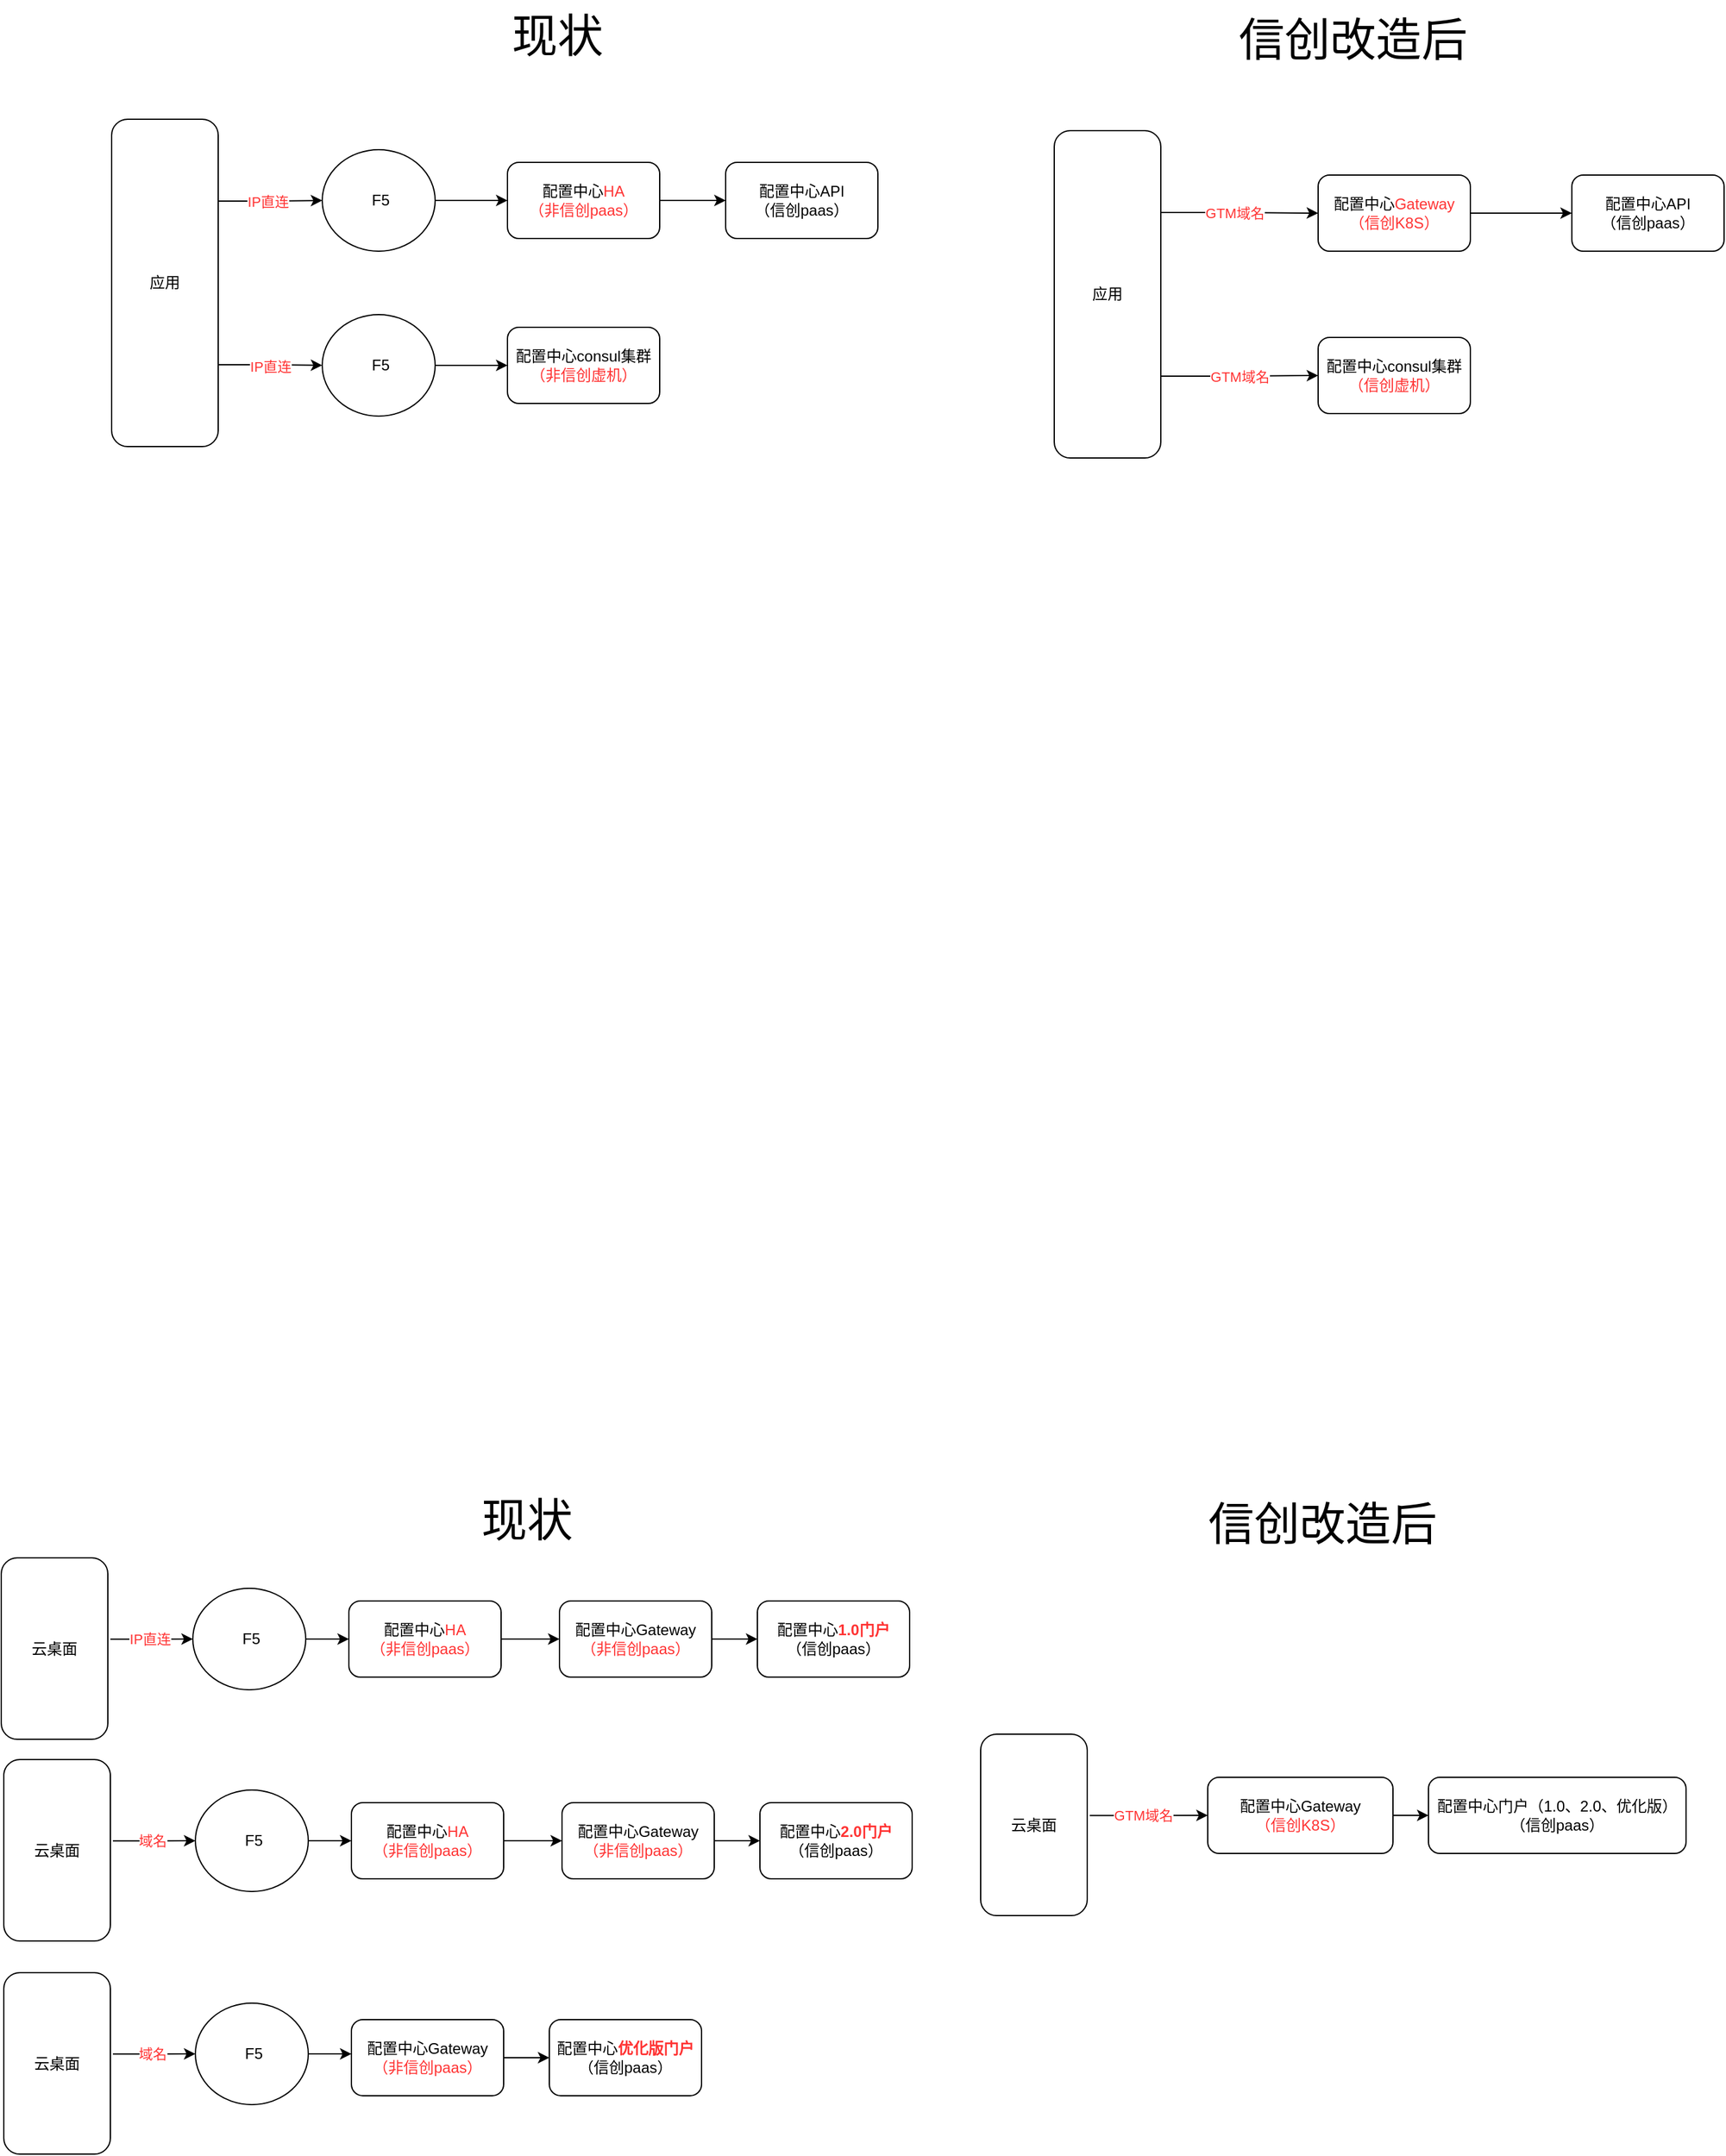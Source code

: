 <mxfile version="24.3.1" type="github">
  <diagram name="第 1 页" id="qkEo3PlIYUVJd1HWOqHY">
    <mxGraphModel dx="1758" dy="800" grid="0" gridSize="10" guides="1" tooltips="1" connect="1" arrows="1" fold="1" page="1" pageScale="1" pageWidth="827" pageHeight="1169" math="0" shadow="0">
      <root>
        <mxCell id="0" />
        <mxCell id="1" parent="0" />
        <mxCell id="TvnW7CxjGbQYXzCXLSWN-12" style="edgeStyle=orthogonalEdgeStyle;rounded=0;orthogonalLoop=1;jettySize=auto;html=1;exitX=1;exitY=0.25;exitDx=0;exitDy=0;entryX=0;entryY=0.5;entryDx=0;entryDy=0;" edge="1" parent="1" source="TvnW7CxjGbQYXzCXLSWN-7" target="TvnW7CxjGbQYXzCXLSWN-8">
          <mxGeometry relative="1" as="geometry" />
        </mxCell>
        <mxCell id="TvnW7CxjGbQYXzCXLSWN-16" value="&lt;font color=&quot;#ff3333&quot;&gt;IP直连&lt;/font&gt;" style="edgeLabel;html=1;align=center;verticalAlign=middle;resizable=0;points=[];" vertex="1" connectable="0" parent="TvnW7CxjGbQYXzCXLSWN-12">
          <mxGeometry x="-0.068" y="1" relative="1" as="geometry">
            <mxPoint y="1" as="offset" />
          </mxGeometry>
        </mxCell>
        <mxCell id="TvnW7CxjGbQYXzCXLSWN-14" style="edgeStyle=orthogonalEdgeStyle;rounded=0;orthogonalLoop=1;jettySize=auto;html=1;exitX=1;exitY=0.75;exitDx=0;exitDy=0;entryX=0;entryY=0.5;entryDx=0;entryDy=0;" edge="1" parent="1" source="TvnW7CxjGbQYXzCXLSWN-7" target="TvnW7CxjGbQYXzCXLSWN-33">
          <mxGeometry relative="1" as="geometry">
            <mxPoint x="319" y="301" as="targetPoint" />
          </mxGeometry>
        </mxCell>
        <mxCell id="TvnW7CxjGbQYXzCXLSWN-17" value="&lt;font color=&quot;#ff3333&quot;&gt;IP直连&lt;/font&gt;" style="edgeLabel;html=1;align=center;verticalAlign=middle;resizable=0;points=[];" vertex="1" connectable="0" parent="TvnW7CxjGbQYXzCXLSWN-14">
          <mxGeometry x="0.004" relative="1" as="geometry">
            <mxPoint y="1" as="offset" />
          </mxGeometry>
        </mxCell>
        <mxCell id="TvnW7CxjGbQYXzCXLSWN-7" value="应用" style="rounded=1;whiteSpace=wrap;html=1;" vertex="1" parent="1">
          <mxGeometry x="162" y="110" width="84" height="258" as="geometry" />
        </mxCell>
        <mxCell id="TvnW7CxjGbQYXzCXLSWN-13" style="edgeStyle=orthogonalEdgeStyle;rounded=0;orthogonalLoop=1;jettySize=auto;html=1;exitX=1;exitY=0.5;exitDx=0;exitDy=0;entryX=0;entryY=0.5;entryDx=0;entryDy=0;" edge="1" parent="1" source="TvnW7CxjGbQYXzCXLSWN-8" target="TvnW7CxjGbQYXzCXLSWN-9">
          <mxGeometry relative="1" as="geometry" />
        </mxCell>
        <mxCell id="TvnW7CxjGbQYXzCXLSWN-8" value="&amp;nbsp;F5" style="ellipse;whiteSpace=wrap;html=1;" vertex="1" parent="1">
          <mxGeometry x="328" y="134" width="89" height="80" as="geometry" />
        </mxCell>
        <mxCell id="TvnW7CxjGbQYXzCXLSWN-32" value="" style="edgeStyle=orthogonalEdgeStyle;rounded=0;orthogonalLoop=1;jettySize=auto;html=1;" edge="1" parent="1" source="TvnW7CxjGbQYXzCXLSWN-9" target="TvnW7CxjGbQYXzCXLSWN-31">
          <mxGeometry relative="1" as="geometry" />
        </mxCell>
        <mxCell id="TvnW7CxjGbQYXzCXLSWN-9" value="配置中心&lt;font color=&quot;#ff3333&quot;&gt;HA&lt;/font&gt;&lt;br&gt;&lt;font color=&quot;#ff3333&quot;&gt;（非信创paas）&lt;/font&gt;" style="rounded=1;whiteSpace=wrap;html=1;" vertex="1" parent="1">
          <mxGeometry x="474" y="144" width="120" height="60" as="geometry" />
        </mxCell>
        <mxCell id="TvnW7CxjGbQYXzCXLSWN-15" style="edgeStyle=orthogonalEdgeStyle;rounded=0;orthogonalLoop=1;jettySize=auto;html=1;exitX=1;exitY=0.5;exitDx=0;exitDy=0;entryX=0;entryY=0.5;entryDx=0;entryDy=0;" edge="1" parent="1" source="TvnW7CxjGbQYXzCXLSWN-33" target="TvnW7CxjGbQYXzCXLSWN-11">
          <mxGeometry relative="1" as="geometry">
            <mxPoint x="490" y="304" as="sourcePoint" />
          </mxGeometry>
        </mxCell>
        <mxCell id="TvnW7CxjGbQYXzCXLSWN-11" value="配置中心consul集群&lt;div&gt;&lt;font color=&quot;#ff3333&quot;&gt;（非信创虚机）&lt;/font&gt;&lt;/div&gt;" style="rounded=1;whiteSpace=wrap;html=1;" vertex="1" parent="1">
          <mxGeometry x="474" y="274" width="120" height="60" as="geometry" />
        </mxCell>
        <mxCell id="TvnW7CxjGbQYXzCXLSWN-18" style="edgeStyle=orthogonalEdgeStyle;rounded=0;orthogonalLoop=1;jettySize=auto;html=1;exitX=1;exitY=0.25;exitDx=0;exitDy=0;" edge="1" parent="1" source="TvnW7CxjGbQYXzCXLSWN-22" target="TvnW7CxjGbQYXzCXLSWN-25">
          <mxGeometry relative="1" as="geometry">
            <mxPoint x="1113" y="183" as="targetPoint" />
          </mxGeometry>
        </mxCell>
        <mxCell id="TvnW7CxjGbQYXzCXLSWN-19" value="&lt;font color=&quot;#ff3333&quot;&gt;GTM域名&lt;/font&gt;" style="edgeLabel;html=1;align=center;verticalAlign=middle;resizable=0;points=[];" vertex="1" connectable="0" parent="TvnW7CxjGbQYXzCXLSWN-18">
          <mxGeometry x="-0.068" y="1" relative="1" as="geometry">
            <mxPoint y="1" as="offset" />
          </mxGeometry>
        </mxCell>
        <mxCell id="TvnW7CxjGbQYXzCXLSWN-20" style="edgeStyle=orthogonalEdgeStyle;rounded=0;orthogonalLoop=1;jettySize=auto;html=1;exitX=1;exitY=0.75;exitDx=0;exitDy=0;entryX=0;entryY=0.5;entryDx=0;entryDy=0;" edge="1" parent="1" source="TvnW7CxjGbQYXzCXLSWN-22" target="TvnW7CxjGbQYXzCXLSWN-28">
          <mxGeometry relative="1" as="geometry">
            <mxPoint x="1113" y="313" as="targetPoint" />
          </mxGeometry>
        </mxCell>
        <mxCell id="TvnW7CxjGbQYXzCXLSWN-21" value="&lt;font color=&quot;#ff3333&quot;&gt;GTM域名&lt;/font&gt;" style="edgeLabel;html=1;align=center;verticalAlign=middle;resizable=0;points=[];" vertex="1" connectable="0" parent="TvnW7CxjGbQYXzCXLSWN-20">
          <mxGeometry x="0.004" relative="1" as="geometry">
            <mxPoint y="1" as="offset" />
          </mxGeometry>
        </mxCell>
        <mxCell id="TvnW7CxjGbQYXzCXLSWN-22" value="应用" style="rounded=1;whiteSpace=wrap;html=1;" vertex="1" parent="1">
          <mxGeometry x="905" y="119" width="84" height="258" as="geometry" />
        </mxCell>
        <mxCell id="TvnW7CxjGbQYXzCXLSWN-30" value="" style="edgeStyle=orthogonalEdgeStyle;rounded=0;orthogonalLoop=1;jettySize=auto;html=1;" edge="1" parent="1" source="TvnW7CxjGbQYXzCXLSWN-25" target="TvnW7CxjGbQYXzCXLSWN-29">
          <mxGeometry relative="1" as="geometry" />
        </mxCell>
        <mxCell id="TvnW7CxjGbQYXzCXLSWN-25" value="配置中心&lt;font color=&quot;#ff3333&quot;&gt;Gateway&lt;/font&gt;&lt;div&gt;&lt;font color=&quot;#ff3333&quot;&gt;（信创K8S）&lt;/font&gt;&lt;/div&gt;" style="rounded=1;whiteSpace=wrap;html=1;" vertex="1" parent="1">
          <mxGeometry x="1113" y="154" width="120" height="60" as="geometry" />
        </mxCell>
        <mxCell id="TvnW7CxjGbQYXzCXLSWN-28" value="配置中心consul集群&lt;div&gt;&lt;font color=&quot;#ff3333&quot;&gt;（信创虚机）&lt;/font&gt;&lt;/div&gt;" style="rounded=1;whiteSpace=wrap;html=1;" vertex="1" parent="1">
          <mxGeometry x="1113" y="282" width="120" height="60" as="geometry" />
        </mxCell>
        <mxCell id="TvnW7CxjGbQYXzCXLSWN-29" value="配置中心API&lt;div&gt;（信创paas）&lt;/div&gt;" style="whiteSpace=wrap;html=1;rounded=1;" vertex="1" parent="1">
          <mxGeometry x="1313" y="154" width="120" height="60" as="geometry" />
        </mxCell>
        <mxCell id="TvnW7CxjGbQYXzCXLSWN-31" value="配置中心API&lt;div&gt;（信创paas）&lt;/div&gt;" style="whiteSpace=wrap;html=1;rounded=1;" vertex="1" parent="1">
          <mxGeometry x="646" y="144" width="120" height="60" as="geometry" />
        </mxCell>
        <mxCell id="TvnW7CxjGbQYXzCXLSWN-33" value="&amp;nbsp;F5" style="ellipse;whiteSpace=wrap;html=1;" vertex="1" parent="1">
          <mxGeometry x="328" y="264" width="89" height="80" as="geometry" />
        </mxCell>
        <mxCell id="TvnW7CxjGbQYXzCXLSWN-36" style="edgeStyle=orthogonalEdgeStyle;rounded=0;orthogonalLoop=1;jettySize=auto;html=1;exitX=1.024;exitY=0.448;exitDx=0;exitDy=0;entryX=0;entryY=0.5;entryDx=0;entryDy=0;exitPerimeter=0;" edge="1" parent="1" source="TvnW7CxjGbQYXzCXLSWN-40" target="TvnW7CxjGbQYXzCXLSWN-42">
          <mxGeometry relative="1" as="geometry" />
        </mxCell>
        <mxCell id="TvnW7CxjGbQYXzCXLSWN-37" value="&lt;font color=&quot;#ff3333&quot;&gt;IP直连&lt;/font&gt;" style="edgeLabel;html=1;align=center;verticalAlign=middle;resizable=0;points=[];" vertex="1" connectable="0" parent="TvnW7CxjGbQYXzCXLSWN-36">
          <mxGeometry x="-0.068" y="1" relative="1" as="geometry">
            <mxPoint y="1" as="offset" />
          </mxGeometry>
        </mxCell>
        <mxCell id="TvnW7CxjGbQYXzCXLSWN-40" value="云桌面" style="rounded=1;whiteSpace=wrap;html=1;" vertex="1" parent="1">
          <mxGeometry x="75" y="1244" width="84" height="143" as="geometry" />
        </mxCell>
        <mxCell id="TvnW7CxjGbQYXzCXLSWN-41" style="edgeStyle=orthogonalEdgeStyle;rounded=0;orthogonalLoop=1;jettySize=auto;html=1;exitX=1;exitY=0.5;exitDx=0;exitDy=0;entryX=0;entryY=0.5;entryDx=0;entryDy=0;" edge="1" parent="1" source="TvnW7CxjGbQYXzCXLSWN-42" target="TvnW7CxjGbQYXzCXLSWN-44">
          <mxGeometry relative="1" as="geometry" />
        </mxCell>
        <mxCell id="TvnW7CxjGbQYXzCXLSWN-42" value="&amp;nbsp;F5" style="ellipse;whiteSpace=wrap;html=1;" vertex="1" parent="1">
          <mxGeometry x="226" y="1268" width="89" height="80" as="geometry" />
        </mxCell>
        <mxCell id="TvnW7CxjGbQYXzCXLSWN-50" value="" style="edgeStyle=orthogonalEdgeStyle;rounded=0;orthogonalLoop=1;jettySize=auto;html=1;" edge="1" parent="1" source="TvnW7CxjGbQYXzCXLSWN-44" target="TvnW7CxjGbQYXzCXLSWN-49">
          <mxGeometry relative="1" as="geometry" />
        </mxCell>
        <mxCell id="TvnW7CxjGbQYXzCXLSWN-44" value="配置中心&lt;font color=&quot;#ff3333&quot;&gt;HA&lt;br&gt;（非信创paas）&lt;/font&gt;" style="rounded=1;whiteSpace=wrap;html=1;" vertex="1" parent="1">
          <mxGeometry x="349" y="1278" width="120" height="60" as="geometry" />
        </mxCell>
        <mxCell id="TvnW7CxjGbQYXzCXLSWN-47" value="配置中心&lt;b&gt;&lt;font color=&quot;#ff3333&quot;&gt;1.0门户&lt;/font&gt;&lt;/b&gt;&lt;div&gt;（信创paas）&lt;/div&gt;" style="whiteSpace=wrap;html=1;rounded=1;" vertex="1" parent="1">
          <mxGeometry x="671" y="1278" width="120" height="60" as="geometry" />
        </mxCell>
        <mxCell id="TvnW7CxjGbQYXzCXLSWN-51" value="" style="edgeStyle=orthogonalEdgeStyle;rounded=0;orthogonalLoop=1;jettySize=auto;html=1;" edge="1" parent="1" source="TvnW7CxjGbQYXzCXLSWN-49" target="TvnW7CxjGbQYXzCXLSWN-47">
          <mxGeometry relative="1" as="geometry" />
        </mxCell>
        <mxCell id="TvnW7CxjGbQYXzCXLSWN-49" value="配置中心Gateway&lt;br&gt;&lt;font color=&quot;#ff3333&quot;&gt;（非信创paas）&lt;/font&gt;" style="rounded=1;whiteSpace=wrap;html=1;" vertex="1" parent="1">
          <mxGeometry x="515" y="1278" width="120" height="60" as="geometry" />
        </mxCell>
        <mxCell id="TvnW7CxjGbQYXzCXLSWN-52" style="edgeStyle=orthogonalEdgeStyle;rounded=0;orthogonalLoop=1;jettySize=auto;html=1;exitX=1.024;exitY=0.448;exitDx=0;exitDy=0;entryX=0;entryY=0.5;entryDx=0;entryDy=0;exitPerimeter=0;" edge="1" parent="1" source="TvnW7CxjGbQYXzCXLSWN-54" target="TvnW7CxjGbQYXzCXLSWN-56">
          <mxGeometry relative="1" as="geometry" />
        </mxCell>
        <mxCell id="TvnW7CxjGbQYXzCXLSWN-53" value="&lt;font color=&quot;#ff3333&quot;&gt;域名&lt;/font&gt;" style="edgeLabel;html=1;align=center;verticalAlign=middle;resizable=0;points=[];" vertex="1" connectable="0" parent="TvnW7CxjGbQYXzCXLSWN-52">
          <mxGeometry x="-0.068" y="1" relative="1" as="geometry">
            <mxPoint y="1" as="offset" />
          </mxGeometry>
        </mxCell>
        <mxCell id="TvnW7CxjGbQYXzCXLSWN-54" value="云桌面" style="rounded=1;whiteSpace=wrap;html=1;" vertex="1" parent="1">
          <mxGeometry x="77" y="1403" width="84" height="143" as="geometry" />
        </mxCell>
        <mxCell id="TvnW7CxjGbQYXzCXLSWN-55" style="edgeStyle=orthogonalEdgeStyle;rounded=0;orthogonalLoop=1;jettySize=auto;html=1;exitX=1;exitY=0.5;exitDx=0;exitDy=0;entryX=0;entryY=0.5;entryDx=0;entryDy=0;" edge="1" parent="1" source="TvnW7CxjGbQYXzCXLSWN-56" target="TvnW7CxjGbQYXzCXLSWN-58">
          <mxGeometry relative="1" as="geometry" />
        </mxCell>
        <mxCell id="TvnW7CxjGbQYXzCXLSWN-56" value="&amp;nbsp;F5" style="ellipse;whiteSpace=wrap;html=1;" vertex="1" parent="1">
          <mxGeometry x="228" y="1427" width="89" height="80" as="geometry" />
        </mxCell>
        <mxCell id="TvnW7CxjGbQYXzCXLSWN-57" value="" style="edgeStyle=orthogonalEdgeStyle;rounded=0;orthogonalLoop=1;jettySize=auto;html=1;" edge="1" parent="1" source="TvnW7CxjGbQYXzCXLSWN-58" target="TvnW7CxjGbQYXzCXLSWN-61">
          <mxGeometry relative="1" as="geometry" />
        </mxCell>
        <mxCell id="TvnW7CxjGbQYXzCXLSWN-58" value="配置中心&lt;font color=&quot;#ff3333&quot;&gt;HA&lt;br&gt;（非信创paas）&lt;/font&gt;" style="rounded=1;whiteSpace=wrap;html=1;" vertex="1" parent="1">
          <mxGeometry x="351" y="1437" width="120" height="60" as="geometry" />
        </mxCell>
        <mxCell id="TvnW7CxjGbQYXzCXLSWN-59" value="配置中心&lt;b&gt;&lt;font color=&quot;#ff3333&quot;&gt;2.0门户&lt;/font&gt;&lt;/b&gt;&lt;div&gt;（信创paas）&lt;/div&gt;" style="whiteSpace=wrap;html=1;rounded=1;" vertex="1" parent="1">
          <mxGeometry x="673" y="1437" width="120" height="60" as="geometry" />
        </mxCell>
        <mxCell id="TvnW7CxjGbQYXzCXLSWN-60" value="" style="edgeStyle=orthogonalEdgeStyle;rounded=0;orthogonalLoop=1;jettySize=auto;html=1;" edge="1" parent="1" source="TvnW7CxjGbQYXzCXLSWN-61" target="TvnW7CxjGbQYXzCXLSWN-59">
          <mxGeometry relative="1" as="geometry" />
        </mxCell>
        <mxCell id="TvnW7CxjGbQYXzCXLSWN-61" value="配置中心Gateway&lt;br&gt;&lt;font color=&quot;#ff3333&quot;&gt;（非信创paas）&lt;/font&gt;" style="rounded=1;whiteSpace=wrap;html=1;" vertex="1" parent="1">
          <mxGeometry x="517" y="1437" width="120" height="60" as="geometry" />
        </mxCell>
        <mxCell id="TvnW7CxjGbQYXzCXLSWN-62" style="edgeStyle=orthogonalEdgeStyle;rounded=0;orthogonalLoop=1;jettySize=auto;html=1;exitX=1.024;exitY=0.448;exitDx=0;exitDy=0;entryX=0;entryY=0.5;entryDx=0;entryDy=0;exitPerimeter=0;" edge="1" parent="1" source="TvnW7CxjGbQYXzCXLSWN-64" target="TvnW7CxjGbQYXzCXLSWN-66">
          <mxGeometry relative="1" as="geometry" />
        </mxCell>
        <mxCell id="TvnW7CxjGbQYXzCXLSWN-63" value="&lt;font color=&quot;#ff3333&quot;&gt;域名&lt;/font&gt;" style="edgeLabel;html=1;align=center;verticalAlign=middle;resizable=0;points=[];" vertex="1" connectable="0" parent="TvnW7CxjGbQYXzCXLSWN-62">
          <mxGeometry x="-0.068" y="1" relative="1" as="geometry">
            <mxPoint y="1" as="offset" />
          </mxGeometry>
        </mxCell>
        <mxCell id="TvnW7CxjGbQYXzCXLSWN-64" value="云桌面" style="rounded=1;whiteSpace=wrap;html=1;" vertex="1" parent="1">
          <mxGeometry x="77" y="1571" width="84" height="143" as="geometry" />
        </mxCell>
        <mxCell id="TvnW7CxjGbQYXzCXLSWN-65" style="edgeStyle=orthogonalEdgeStyle;rounded=0;orthogonalLoop=1;jettySize=auto;html=1;exitX=1;exitY=0.5;exitDx=0;exitDy=0;entryX=0;entryY=0.5;entryDx=0;entryDy=0;" edge="1" parent="1" source="TvnW7CxjGbQYXzCXLSWN-66">
          <mxGeometry relative="1" as="geometry">
            <mxPoint x="351" y="1635" as="targetPoint" />
          </mxGeometry>
        </mxCell>
        <mxCell id="TvnW7CxjGbQYXzCXLSWN-66" value="&amp;nbsp;F5" style="ellipse;whiteSpace=wrap;html=1;" vertex="1" parent="1">
          <mxGeometry x="228" y="1595" width="89" height="80" as="geometry" />
        </mxCell>
        <mxCell id="TvnW7CxjGbQYXzCXLSWN-69" value="配置中心&lt;b&gt;&lt;font color=&quot;#ff3333&quot;&gt;优化版门户&lt;/font&gt;&lt;/b&gt;&lt;div&gt;（信创paas）&lt;/div&gt;" style="whiteSpace=wrap;html=1;rounded=1;" vertex="1" parent="1">
          <mxGeometry x="507" y="1608" width="120" height="60" as="geometry" />
        </mxCell>
        <mxCell id="TvnW7CxjGbQYXzCXLSWN-70" value="" style="edgeStyle=orthogonalEdgeStyle;rounded=0;orthogonalLoop=1;jettySize=auto;html=1;" edge="1" parent="1" source="TvnW7CxjGbQYXzCXLSWN-71" target="TvnW7CxjGbQYXzCXLSWN-69">
          <mxGeometry relative="1" as="geometry" />
        </mxCell>
        <mxCell id="TvnW7CxjGbQYXzCXLSWN-71" value="配置中心Gateway&lt;br&gt;&lt;font color=&quot;#ff3333&quot;&gt;（非信创paas）&lt;/font&gt;" style="rounded=1;whiteSpace=wrap;html=1;" vertex="1" parent="1">
          <mxGeometry x="351" y="1608" width="120" height="60" as="geometry" />
        </mxCell>
        <mxCell id="TvnW7CxjGbQYXzCXLSWN-72" style="edgeStyle=orthogonalEdgeStyle;rounded=0;orthogonalLoop=1;jettySize=auto;html=1;exitX=1.024;exitY=0.448;exitDx=0;exitDy=0;entryX=0;entryY=0.5;entryDx=0;entryDy=0;exitPerimeter=0;" edge="1" parent="1" source="TvnW7CxjGbQYXzCXLSWN-74" target="TvnW7CxjGbQYXzCXLSWN-81">
          <mxGeometry relative="1" as="geometry">
            <mxPoint x="998" y="1447" as="targetPoint" />
          </mxGeometry>
        </mxCell>
        <mxCell id="TvnW7CxjGbQYXzCXLSWN-83" value="&lt;font color=&quot;#ff3333&quot;&gt;GTM域名&lt;/font&gt;" style="edgeLabel;html=1;align=center;verticalAlign=middle;resizable=0;points=[];" vertex="1" connectable="0" parent="TvnW7CxjGbQYXzCXLSWN-72">
          <mxGeometry x="-0.162" relative="1" as="geometry">
            <mxPoint x="3" as="offset" />
          </mxGeometry>
        </mxCell>
        <mxCell id="TvnW7CxjGbQYXzCXLSWN-74" value="云桌面" style="rounded=1;whiteSpace=wrap;html=1;" vertex="1" parent="1">
          <mxGeometry x="847" y="1383" width="84" height="143" as="geometry" />
        </mxCell>
        <mxCell id="TvnW7CxjGbQYXzCXLSWN-80" value="" style="edgeStyle=orthogonalEdgeStyle;rounded=0;orthogonalLoop=1;jettySize=auto;html=1;" edge="1" parent="1" source="TvnW7CxjGbQYXzCXLSWN-81" target="TvnW7CxjGbQYXzCXLSWN-82">
          <mxGeometry relative="1" as="geometry" />
        </mxCell>
        <mxCell id="TvnW7CxjGbQYXzCXLSWN-81" value="配置中心Gateway&lt;br&gt;&lt;font color=&quot;#ff3333&quot;&gt;（信创K8S）&lt;/font&gt;" style="rounded=1;whiteSpace=wrap;html=1;" vertex="1" parent="1">
          <mxGeometry x="1025.98" y="1417" width="146.02" height="60" as="geometry" />
        </mxCell>
        <mxCell id="TvnW7CxjGbQYXzCXLSWN-82" value="配置中心门户（1.0、2.0、优化版）&lt;div&gt;（信创paas）&lt;/div&gt;" style="whiteSpace=wrap;html=1;rounded=1;" vertex="1" parent="1">
          <mxGeometry x="1199.98" y="1417" width="203.02" height="60" as="geometry" />
        </mxCell>
        <mxCell id="TvnW7CxjGbQYXzCXLSWN-84" value="&lt;font style=&quot;font-size: 36px;&quot;&gt;现状&lt;/font&gt;" style="text;html=1;align=center;verticalAlign=middle;resizable=0;points=[];autosize=1;strokeColor=none;fillColor=none;" vertex="1" parent="1">
          <mxGeometry x="468" y="16" width="90" height="55" as="geometry" />
        </mxCell>
        <mxCell id="TvnW7CxjGbQYXzCXLSWN-85" value="&lt;span style=&quot;font-size: 36px;&quot;&gt;信创改造后&lt;/span&gt;" style="text;html=1;align=center;verticalAlign=middle;resizable=0;points=[];autosize=1;strokeColor=none;fillColor=none;" vertex="1" parent="1">
          <mxGeometry x="1041" y="19" width="198" height="55" as="geometry" />
        </mxCell>
        <mxCell id="TvnW7CxjGbQYXzCXLSWN-86" value="&lt;font style=&quot;font-size: 36px;&quot;&gt;现状&lt;/font&gt;" style="text;html=1;align=center;verticalAlign=middle;resizable=0;points=[];autosize=1;strokeColor=none;fillColor=none;" vertex="1" parent="1">
          <mxGeometry x="444" y="1186" width="90" height="55" as="geometry" />
        </mxCell>
        <mxCell id="TvnW7CxjGbQYXzCXLSWN-87" value="&lt;span style=&quot;font-size: 36px;&quot;&gt;信创改造后&lt;/span&gt;" style="text;html=1;align=center;verticalAlign=middle;resizable=0;points=[];autosize=1;strokeColor=none;fillColor=none;" vertex="1" parent="1">
          <mxGeometry x="1017" y="1189" width="198" height="55" as="geometry" />
        </mxCell>
      </root>
    </mxGraphModel>
  </diagram>
</mxfile>
